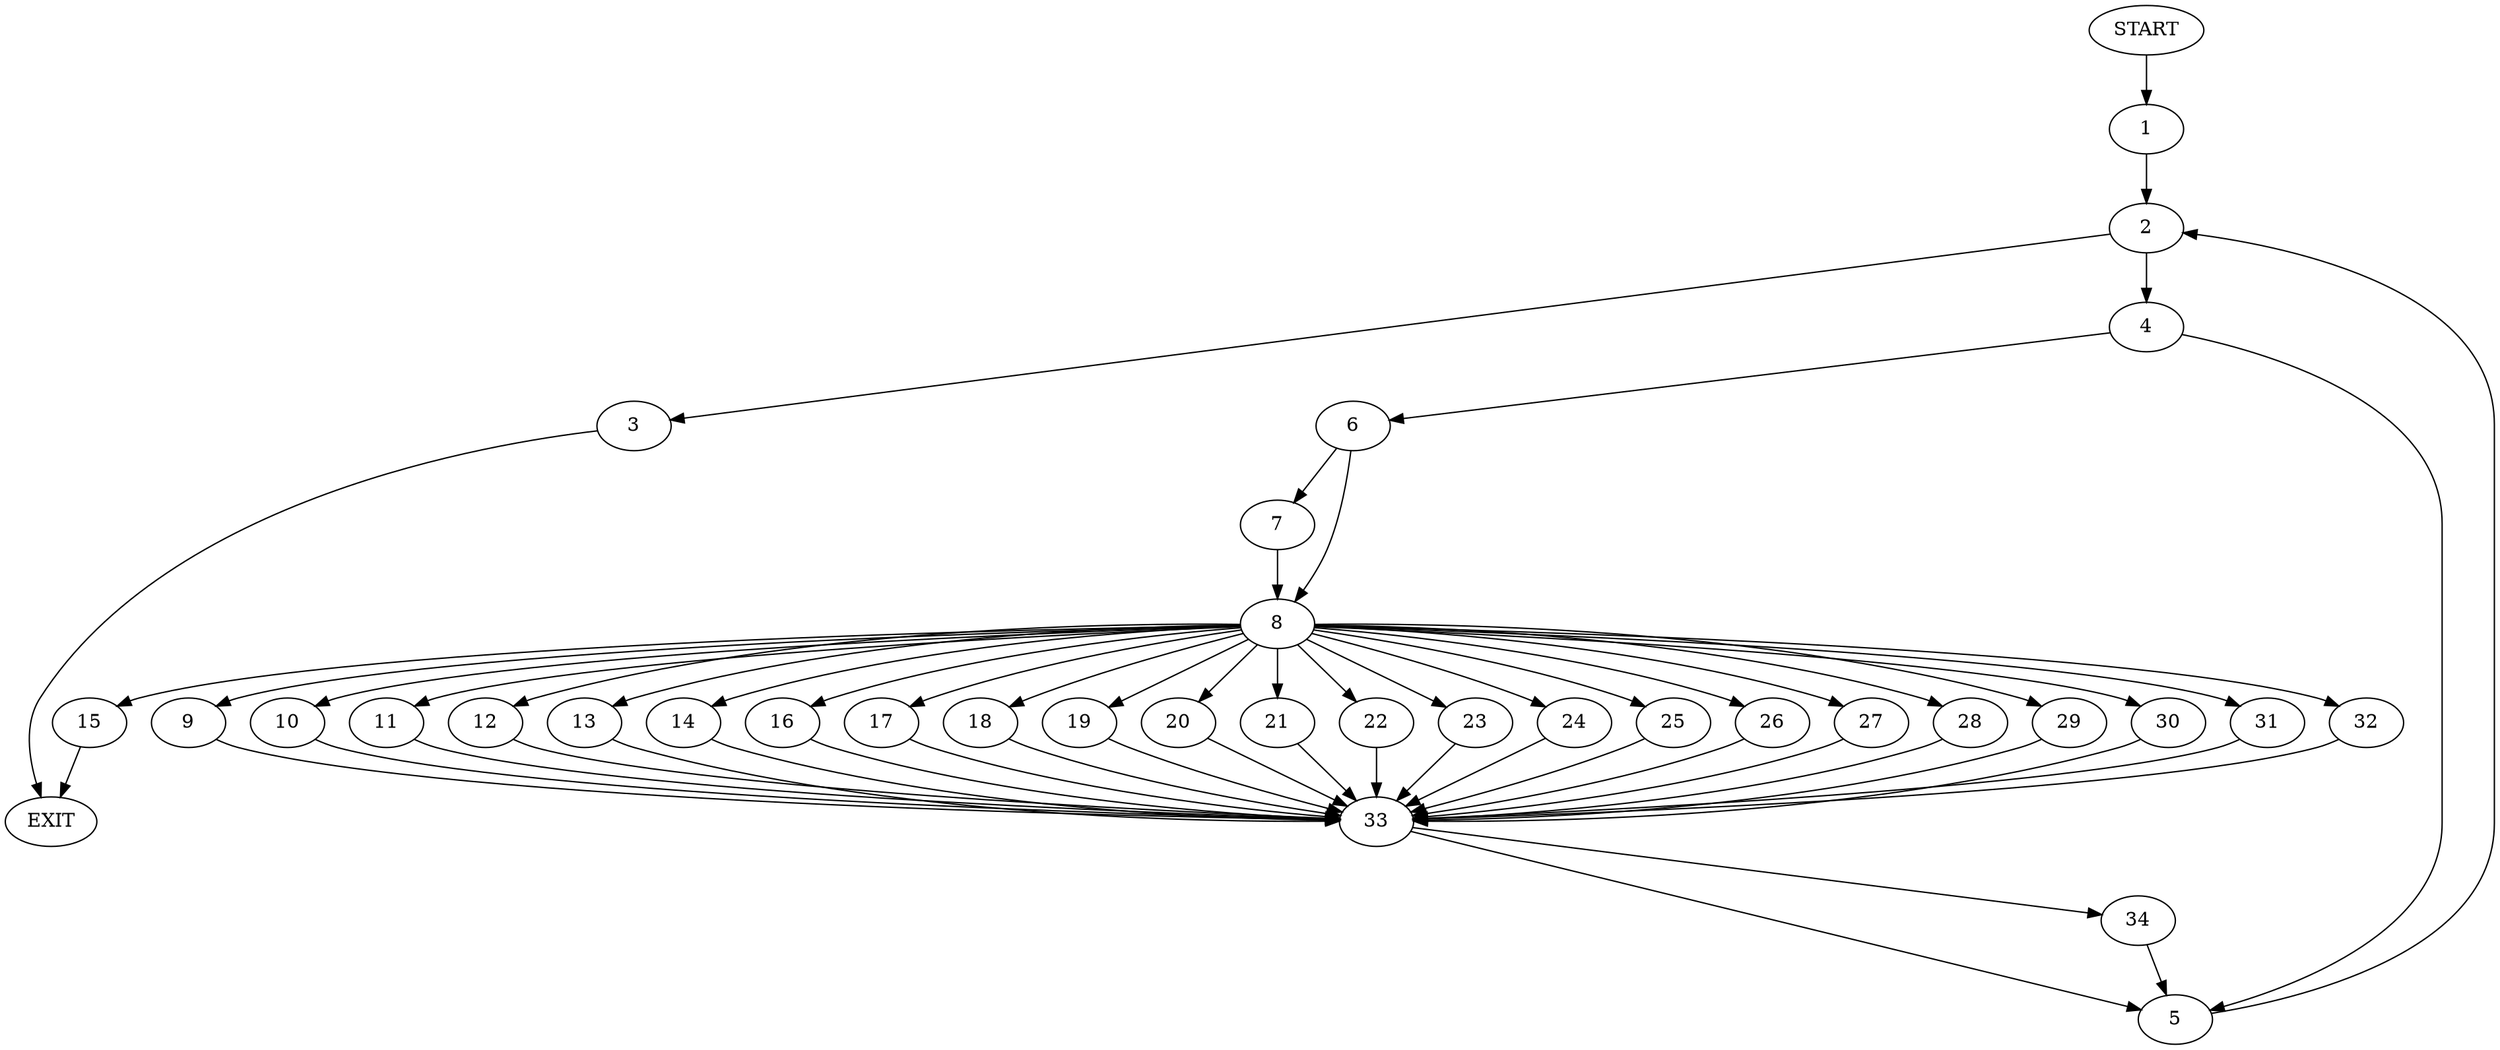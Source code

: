digraph {
0 [label="START"]
35 [label="EXIT"]
0 -> 1
1 -> 2
2 -> 3
2 -> 4
3 -> 35
4 -> 5
4 -> 6
6 -> 7
6 -> 8
5 -> 2
8 -> 9
8 -> 10
8 -> 11
8 -> 12
8 -> 13
8 -> 14
8 -> 15
8 -> 16
8 -> 17
8 -> 18
8 -> 19
8 -> 20
8 -> 21
8 -> 22
8 -> 23
8 -> 24
8 -> 25
8 -> 26
8 -> 27
8 -> 28
8 -> 29
8 -> 30
8 -> 31
8 -> 32
7 -> 8
16 -> 33
15 -> 35
23 -> 33
21 -> 33
24 -> 33
13 -> 33
30 -> 33
25 -> 33
26 -> 33
10 -> 33
19 -> 33
31 -> 33
17 -> 33
20 -> 33
11 -> 33
9 -> 33
27 -> 33
14 -> 33
12 -> 33
18 -> 33
28 -> 33
22 -> 33
32 -> 33
29 -> 33
33 -> 5
33 -> 34
34 -> 5
}
